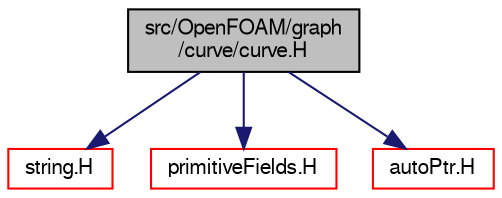 digraph "src/OpenFOAM/graph/curve/curve.H"
{
  bgcolor="transparent";
  edge [fontname="FreeSans",fontsize="10",labelfontname="FreeSans",labelfontsize="10"];
  node [fontname="FreeSans",fontsize="10",shape=record];
  Node0 [label="src/OpenFOAM/graph\l/curve/curve.H",height=0.2,width=0.4,color="black", fillcolor="grey75", style="filled", fontcolor="black"];
  Node0 -> Node1 [color="midnightblue",fontsize="10",style="solid",fontname="FreeSans"];
  Node1 [label="string.H",height=0.2,width=0.4,color="red",URL="$a12638.html"];
  Node0 -> Node10 [color="midnightblue",fontsize="10",style="solid",fontname="FreeSans"];
  Node10 [label="primitiveFields.H",height=0.2,width=0.4,color="red",URL="$a09635.html",tooltip="Specialisations of Field<T> for scalar, vector and tensor. "];
  Node0 -> Node54 [color="midnightblue",fontsize="10",style="solid",fontname="FreeSans"];
  Node54 [label="autoPtr.H",height=0.2,width=0.4,color="red",URL="$a11078.html"];
}
